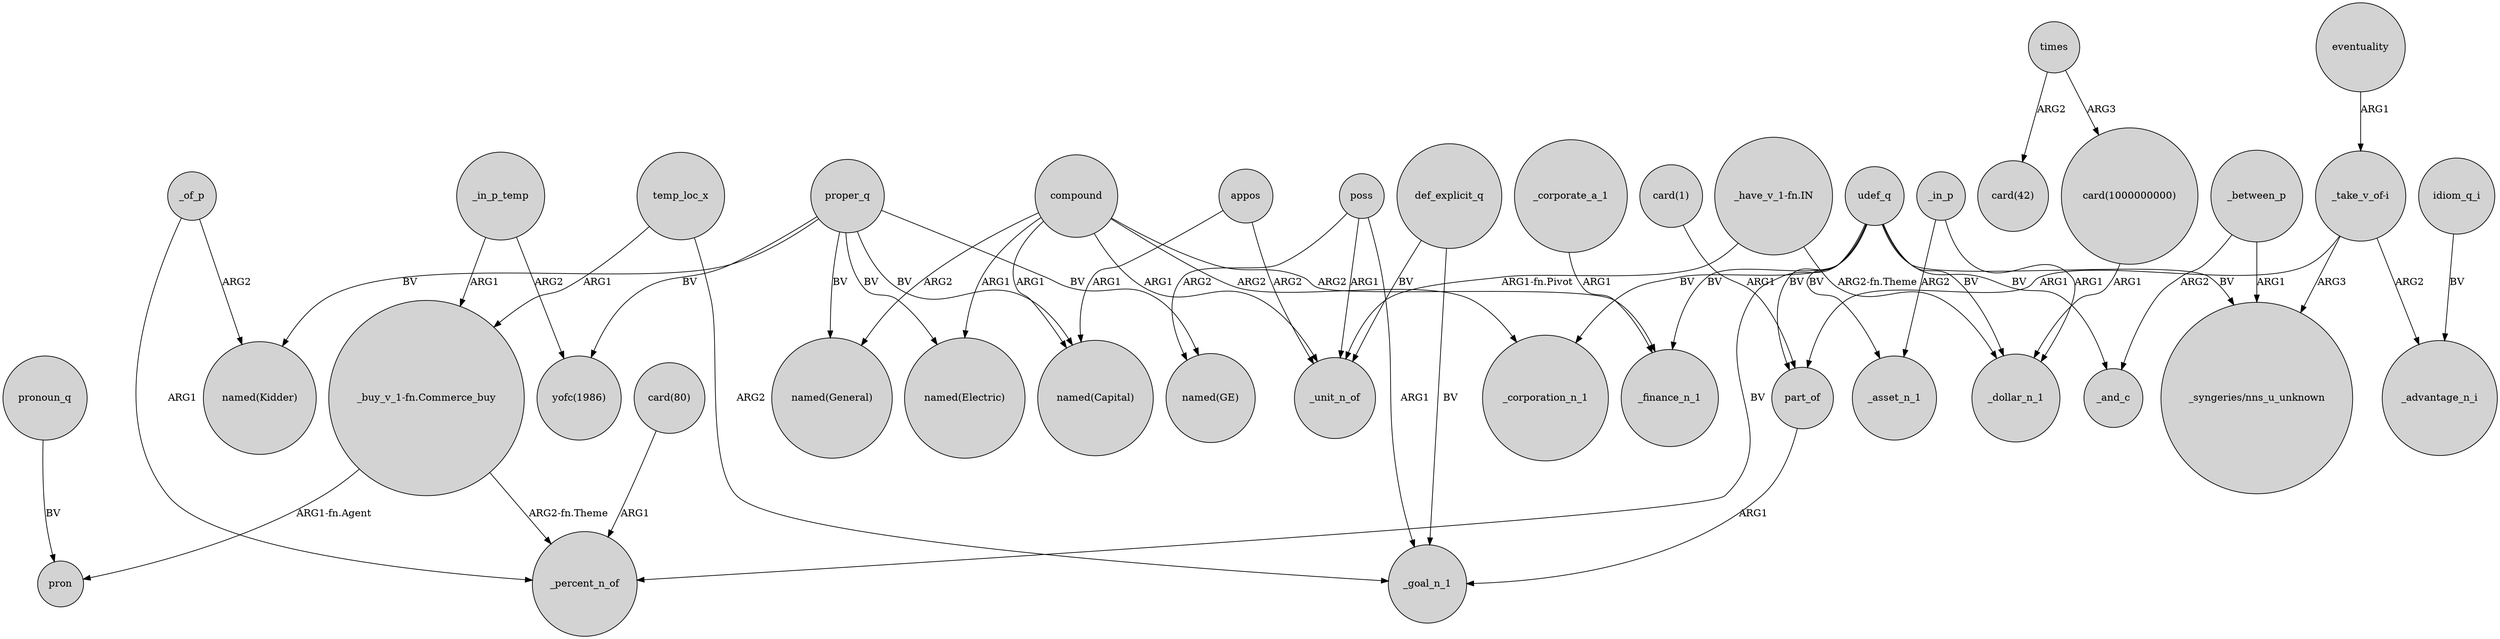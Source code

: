 digraph {
	node [shape=circle style=filled]
	temp_loc_x -> "_buy_v_1-fn.Commerce_buy" [label=ARG1]
	_in_p_temp -> "yofc(1986)" [label=ARG2]
	udef_q -> part_of [label=BV]
	proper_q -> "named(Capital)" [label=BV]
	part_of -> _goal_n_1 [label=ARG1]
	udef_q -> _finance_n_1 [label=BV]
	eventuality -> "_take_v_of-i" [label=ARG1]
	def_explicit_q -> _goal_n_1 [label=BV]
	def_explicit_q -> _unit_n_of [label=BV]
	compound -> _unit_n_of [label=ARG1]
	"_buy_v_1-fn.Commerce_buy" -> pron [label="ARG1-fn.Agent"]
	proper_q -> "named(GE)" [label=BV]
	proper_q -> "named(General)" [label=BV]
	compound -> _corporation_n_1 [label=ARG2]
	"_take_v_of-i" -> _advantage_n_i [label=ARG2]
	compound -> "named(Electric)" [label=ARG1]
	udef_q -> "_syngeries/nns_u_unknown" [label=BV]
	appos -> "named(Capital)" [label=ARG1]
	compound -> _finance_n_1 [label=ARG2]
	"_have_v_1-fn.IN" -> _unit_n_of [label="ARG1-fn.Pivot"]
	compound -> "named(General)" [label=ARG2]
	udef_q -> _asset_n_1 [label=BV]
	"_take_v_of-i" -> "_syngeries/nns_u_unknown" [label=ARG3]
	times -> "card(42)" [label=ARG2]
	_corporate_a_1 -> _finance_n_1 [label=ARG1]
	times -> "card(1000000000)" [label=ARG3]
	_of_p -> _percent_n_of [label=ARG1]
	temp_loc_x -> _goal_n_1 [label=ARG2]
	pronoun_q -> pron [label=BV]
	poss -> _goal_n_1 [label=ARG1]
	udef_q -> _corporation_n_1 [label=BV]
	poss -> _unit_n_of [label=ARG1]
	"_take_v_of-i" -> part_of [label=ARG1]
	proper_q -> "named(Electric)" [label=BV]
	proper_q -> "named(Kidder)" [label=BV]
	"_buy_v_1-fn.Commerce_buy" -> _percent_n_of [label="ARG2-fn.Theme"]
	_between_p -> _and_c [label=ARG2]
	"card(80)" -> _percent_n_of [label=ARG1]
	_in_p_temp -> "_buy_v_1-fn.Commerce_buy" [label=ARG1]
	proper_q -> "yofc(1986)" [label=BV]
	"card(1)" -> part_of [label=ARG1]
	idiom_q_i -> _advantage_n_i [label=BV]
	_between_p -> "_syngeries/nns_u_unknown" [label=ARG1]
	_in_p -> _dollar_n_1 [label=ARG1]
	"_have_v_1-fn.IN" -> _dollar_n_1 [label="ARG2-fn.Theme"]
	udef_q -> _dollar_n_1 [label=BV]
	udef_q -> _percent_n_of [label=BV]
	"card(1000000000)" -> _dollar_n_1 [label=ARG1]
	_in_p -> _asset_n_1 [label=ARG2]
	_of_p -> "named(Kidder)" [label=ARG2]
	udef_q -> _and_c [label=BV]
	poss -> "named(GE)" [label=ARG2]
	appos -> _unit_n_of [label=ARG2]
	compound -> "named(Capital)" [label=ARG1]
}
